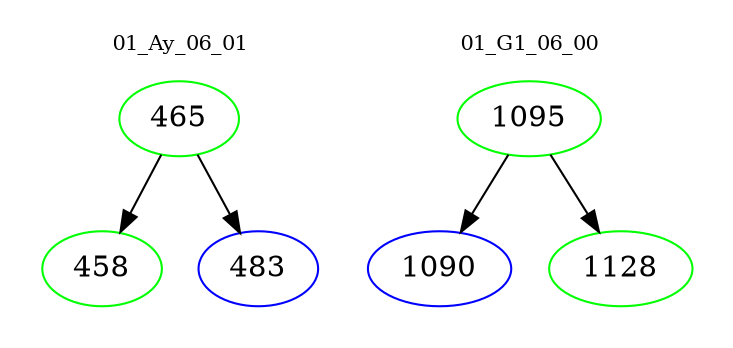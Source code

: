digraph{
subgraph cluster_0 {
color = white
label = "01_Ay_06_01";
fontsize=10;
T0_465 [label="465", color="green"]
T0_465 -> T0_458 [color="black"]
T0_458 [label="458", color="green"]
T0_465 -> T0_483 [color="black"]
T0_483 [label="483", color="blue"]
}
subgraph cluster_1 {
color = white
label = "01_G1_06_00";
fontsize=10;
T1_1095 [label="1095", color="green"]
T1_1095 -> T1_1090 [color="black"]
T1_1090 [label="1090", color="blue"]
T1_1095 -> T1_1128 [color="black"]
T1_1128 [label="1128", color="green"]
}
}
